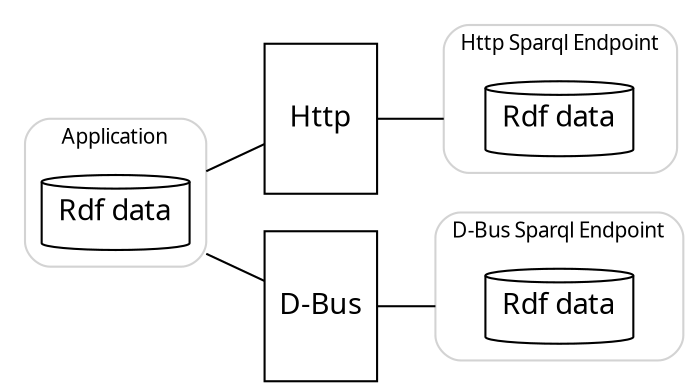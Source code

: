 graph {
  rankdir=LR;
  bgcolor=transparent;
  fontname="sans-serif";
  compound=true;
  node [shape="box", style="rounded", border=0, fontname="sans-serif"];

  subgraph cluster_1 {
    style="rounded";
    color="lightgrey";
    label = "Application"
    tooltip = "Application"
    fontsize=10;

    node [shape="cylinder",label="Rdf data",tooltip="Rdf data"]; ts1;
  }

  subgraph cluster_2 {
    style="rounded";
    color="lightgrey";
    label = "Http Sparql Endpoint"
    tooltip = "Http Sparql Endpoint"
    fontsize=10;

    node [shape="cylinder",label="Rdf data", tooltip="Rdf data"]; ts2;
  }

  subgraph cluster_3 {
    style="rounded";
    color="lightgrey";
    label = "D-Bus Sparql Endpoint"
    tooltip = "D-Bus Sparql Endpoint"
    fontsize=10;

    node [shape="cylinder",label="Rdf data",tooltip="Rdf data"]; ts3;
  }

  node [shape="box", style="", border=0, fontname="sans-serif",fixedsize=true,height=1]; "Http"; "D-Bus";

  ts1 -- "Http" [ltail=cluster_1];
  ts1 -- "D-Bus" [ltail=cluster_1];

  "Http" -- "ts2" [lhead=cluster_2]
  "D-Bus" -- "ts3" [lhead=cluster_3]
}

